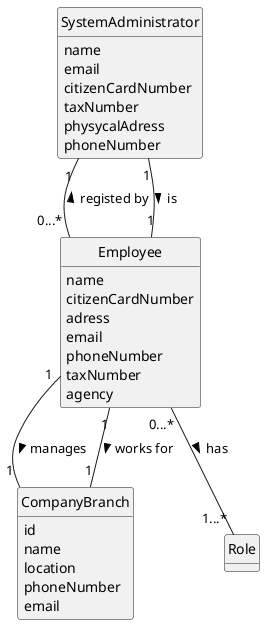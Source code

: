 @startuml
skinparam monochrome true
skinparam packageStyle rectangle
skinparam shadowing false
'skinparam linetype ortho
'left to right direction
skinparam classAttributeIconSize 0
hide circle
hide methods


class SystemAdministrator{
  name
  email
  citizenCardNumber
  taxNumber
  physycalAdress
  phoneNumber
}


class Employee {
    name
    citizenCardNumber
    adress
    email
    phoneNumber
    taxNumber
    agency
}

class CompanyBranch{
id
name
location
phoneNumber
email
}

class Role{
}

SystemAdministrator "1"--"0...*" Employee: registed by <
SystemAdministrator "1"--"1" Employee: is >
Employee "1"--"1" CompanyBranch: manages >
Employee "1"--"1" CompanyBranch: works for >
Employee "0...*"--"1...*" Role: has >




@enduml